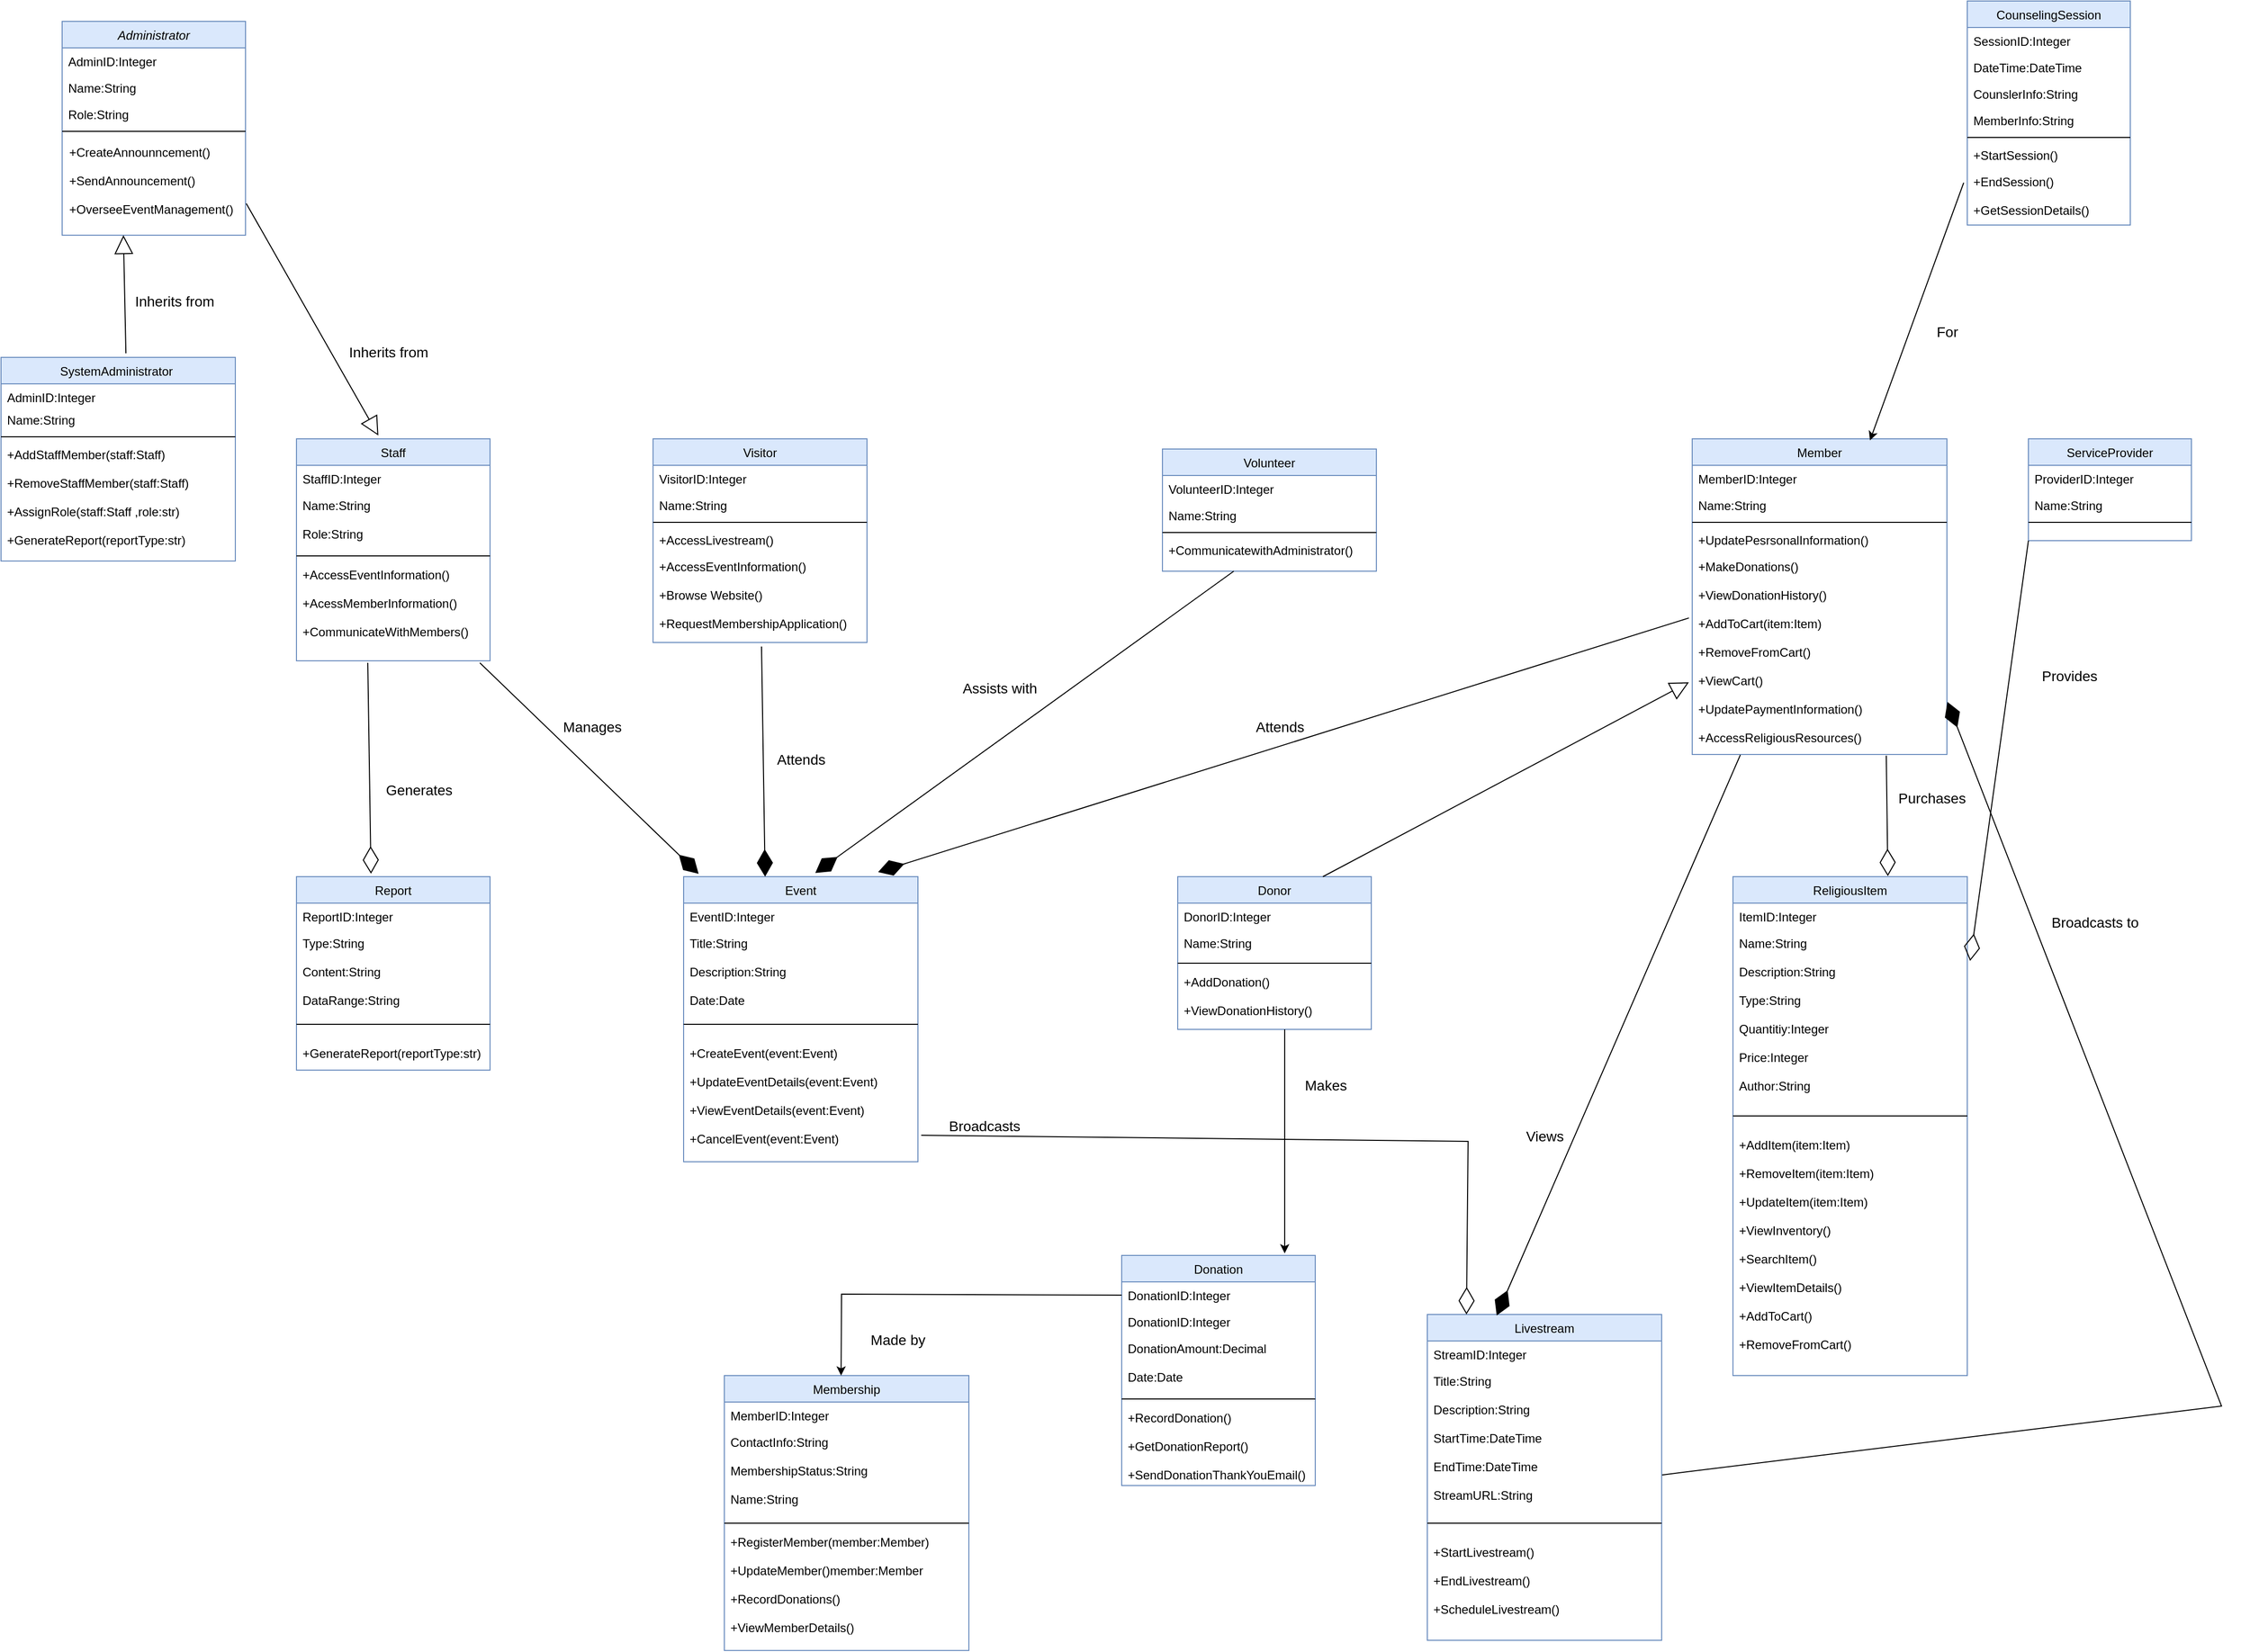 <mxfile version="22.1.21" type="github">
  <diagram id="C5RBs43oDa-KdzZeNtuy" name="Page-1">
    <mxGraphModel dx="2219" dy="522" grid="1" gridSize="10" guides="1" tooltips="1" connect="1" arrows="1" fold="1" page="1" pageScale="1" pageWidth="1169" pageHeight="827" math="0" shadow="0">
      <root>
        <mxCell id="WIyWlLk6GJQsqaUBKTNV-0" />
        <mxCell id="WIyWlLk6GJQsqaUBKTNV-1" parent="WIyWlLk6GJQsqaUBKTNV-0" />
        <mxCell id="zkfFHV4jXpPFQw0GAbJ--0" value="Administrator" style="swimlane;fontStyle=2;align=center;verticalAlign=top;childLayout=stackLayout;horizontal=1;startSize=26;horizontalStack=0;resizeParent=1;resizeLast=0;collapsible=1;marginBottom=0;rounded=0;shadow=0;strokeWidth=1;fillColor=#dae8fc;strokeColor=#6c8ebf;" parent="WIyWlLk6GJQsqaUBKTNV-1" vertex="1">
          <mxGeometry x="-1000" y="40" width="180" height="210" as="geometry">
            <mxRectangle x="230" y="140" width="160" height="26" as="alternateBounds" />
          </mxGeometry>
        </mxCell>
        <mxCell id="zkfFHV4jXpPFQw0GAbJ--1" value="AdminID:Integer" style="text;align=left;verticalAlign=top;spacingLeft=4;spacingRight=4;overflow=hidden;rotatable=0;points=[[0,0.5],[1,0.5]];portConstraint=eastwest;" parent="zkfFHV4jXpPFQw0GAbJ--0" vertex="1">
          <mxGeometry y="26" width="180" height="26" as="geometry" />
        </mxCell>
        <mxCell id="zkfFHV4jXpPFQw0GAbJ--2" value="Name:String" style="text;align=left;verticalAlign=top;spacingLeft=4;spacingRight=4;overflow=hidden;rotatable=0;points=[[0,0.5],[1,0.5]];portConstraint=eastwest;rounded=0;shadow=0;html=0;" parent="zkfFHV4jXpPFQw0GAbJ--0" vertex="1">
          <mxGeometry y="52" width="180" height="26" as="geometry" />
        </mxCell>
        <mxCell id="zkfFHV4jXpPFQw0GAbJ--3" value="Role:String" style="text;align=left;verticalAlign=top;spacingLeft=4;spacingRight=4;overflow=hidden;rotatable=0;points=[[0,0.5],[1,0.5]];portConstraint=eastwest;rounded=0;shadow=0;html=0;" parent="zkfFHV4jXpPFQw0GAbJ--0" vertex="1">
          <mxGeometry y="78" width="180" height="26" as="geometry" />
        </mxCell>
        <mxCell id="zkfFHV4jXpPFQw0GAbJ--4" value="" style="line;html=1;strokeWidth=1;align=left;verticalAlign=middle;spacingTop=-1;spacingLeft=3;spacingRight=3;rotatable=0;labelPosition=right;points=[];portConstraint=eastwest;" parent="zkfFHV4jXpPFQw0GAbJ--0" vertex="1">
          <mxGeometry y="104" width="180" height="8" as="geometry" />
        </mxCell>
        <mxCell id="zkfFHV4jXpPFQw0GAbJ--5" value="+CreateAnnounncement()&#xa;&#xa;+SendAnnouncement()&#xa;&#xa;+OverseeEventManagement()&#xa;" style="text;align=left;verticalAlign=top;spacingLeft=4;spacingRight=4;overflow=hidden;rotatable=0;points=[[0,0.5],[1,0.5]];portConstraint=eastwest;spacing=3;spacingBottom=0;perimeterSpacing=0;spacingTop=2;" parent="zkfFHV4jXpPFQw0GAbJ--0" vertex="1">
          <mxGeometry y="112" width="180" height="98" as="geometry" />
        </mxCell>
        <mxCell id="zkfFHV4jXpPFQw0GAbJ--17" value="CounselingSession" style="swimlane;fontStyle=0;align=center;verticalAlign=top;childLayout=stackLayout;horizontal=1;startSize=26;horizontalStack=0;resizeParent=1;resizeLast=0;collapsible=1;marginBottom=0;rounded=0;shadow=0;strokeWidth=1;fillColor=#dae8fc;strokeColor=#6c8ebf;" parent="WIyWlLk6GJQsqaUBKTNV-1" vertex="1">
          <mxGeometry x="870" y="20" width="160" height="220" as="geometry">
            <mxRectangle x="550" y="140" width="160" height="26" as="alternateBounds" />
          </mxGeometry>
        </mxCell>
        <mxCell id="zkfFHV4jXpPFQw0GAbJ--18" value="SessionID:Integer" style="text;align=left;verticalAlign=top;spacingLeft=4;spacingRight=4;overflow=hidden;rotatable=0;points=[[0,0.5],[1,0.5]];portConstraint=eastwest;" parent="zkfFHV4jXpPFQw0GAbJ--17" vertex="1">
          <mxGeometry y="26" width="160" height="26" as="geometry" />
        </mxCell>
        <mxCell id="zkfFHV4jXpPFQw0GAbJ--19" value="DateTime:DateTime" style="text;align=left;verticalAlign=top;spacingLeft=4;spacingRight=4;overflow=hidden;rotatable=0;points=[[0,0.5],[1,0.5]];portConstraint=eastwest;rounded=0;shadow=0;html=0;" parent="zkfFHV4jXpPFQw0GAbJ--17" vertex="1">
          <mxGeometry y="52" width="160" height="26" as="geometry" />
        </mxCell>
        <mxCell id="zkfFHV4jXpPFQw0GAbJ--20" value="CounslerInfo:String" style="text;align=left;verticalAlign=top;spacingLeft=4;spacingRight=4;overflow=hidden;rotatable=0;points=[[0,0.5],[1,0.5]];portConstraint=eastwest;rounded=0;shadow=0;html=0;" parent="zkfFHV4jXpPFQw0GAbJ--17" vertex="1">
          <mxGeometry y="78" width="160" height="26" as="geometry" />
        </mxCell>
        <mxCell id="zkfFHV4jXpPFQw0GAbJ--21" value="MemberInfo:String" style="text;align=left;verticalAlign=top;spacingLeft=4;spacingRight=4;overflow=hidden;rotatable=0;points=[[0,0.5],[1,0.5]];portConstraint=eastwest;rounded=0;shadow=0;html=0;" parent="zkfFHV4jXpPFQw0GAbJ--17" vertex="1">
          <mxGeometry y="104" width="160" height="26" as="geometry" />
        </mxCell>
        <mxCell id="zkfFHV4jXpPFQw0GAbJ--23" value="" style="line;html=1;strokeWidth=1;align=left;verticalAlign=middle;spacingTop=-1;spacingLeft=3;spacingRight=3;rotatable=0;labelPosition=right;points=[];portConstraint=eastwest;" parent="zkfFHV4jXpPFQw0GAbJ--17" vertex="1">
          <mxGeometry y="130" width="160" height="8" as="geometry" />
        </mxCell>
        <mxCell id="zkfFHV4jXpPFQw0GAbJ--24" value="+StartSession()" style="text;align=left;verticalAlign=top;spacingLeft=4;spacingRight=4;overflow=hidden;rotatable=0;points=[[0,0.5],[1,0.5]];portConstraint=eastwest;" parent="zkfFHV4jXpPFQw0GAbJ--17" vertex="1">
          <mxGeometry y="138" width="160" height="26" as="geometry" />
        </mxCell>
        <mxCell id="zkfFHV4jXpPFQw0GAbJ--25" value="+EndSession()&#xa;&#xa;+GetSessionDetails()" style="text;align=left;verticalAlign=top;spacingLeft=4;spacingRight=4;overflow=hidden;rotatable=0;points=[[0,0.5],[1,0.5]];portConstraint=eastwest;" parent="zkfFHV4jXpPFQw0GAbJ--17" vertex="1">
          <mxGeometry y="164" width="160" height="46" as="geometry" />
        </mxCell>
        <mxCell id="depg-vYfWqoNCVjtNeU1-0" value="Staff" style="swimlane;fontStyle=0;align=center;verticalAlign=top;childLayout=stackLayout;horizontal=1;startSize=26;horizontalStack=0;resizeParent=1;resizeLast=0;collapsible=1;marginBottom=0;rounded=0;shadow=0;strokeWidth=1;fillColor=#dae8fc;strokeColor=#6c8ebf;" parent="WIyWlLk6GJQsqaUBKTNV-1" vertex="1">
          <mxGeometry x="-770" y="450" width="190" height="218" as="geometry">
            <mxRectangle x="130" y="380" width="160" height="26" as="alternateBounds" />
          </mxGeometry>
        </mxCell>
        <mxCell id="depg-vYfWqoNCVjtNeU1-1" value="StaffID:Integer" style="text;align=left;verticalAlign=top;spacingLeft=4;spacingRight=4;overflow=hidden;rotatable=0;points=[[0,0.5],[1,0.5]];portConstraint=eastwest;" parent="depg-vYfWqoNCVjtNeU1-0" vertex="1">
          <mxGeometry y="26" width="190" height="26" as="geometry" />
        </mxCell>
        <mxCell id="depg-vYfWqoNCVjtNeU1-2" value="Name:String&#xa;&#xa;Role:String" style="text;align=left;verticalAlign=top;spacingLeft=4;spacingRight=4;overflow=hidden;rotatable=0;points=[[0,0.5],[1,0.5]];portConstraint=eastwest;rounded=0;shadow=0;html=0;" parent="depg-vYfWqoNCVjtNeU1-0" vertex="1">
          <mxGeometry y="52" width="190" height="58" as="geometry" />
        </mxCell>
        <mxCell id="depg-vYfWqoNCVjtNeU1-3" value="" style="line;html=1;strokeWidth=1;align=left;verticalAlign=middle;spacingTop=-1;spacingLeft=3;spacingRight=3;rotatable=0;labelPosition=right;points=[];portConstraint=eastwest;" parent="depg-vYfWqoNCVjtNeU1-0" vertex="1">
          <mxGeometry y="110" width="190" height="10" as="geometry" />
        </mxCell>
        <mxCell id="depg-vYfWqoNCVjtNeU1-4" value="+AccessEventInformation()&#xa;&#xa;+AcessMemberInformation()&#xa;&#xa;+CommunicateWithMembers()" style="text;align=left;verticalAlign=top;spacingLeft=4;spacingRight=4;overflow=hidden;rotatable=0;points=[[0,0.5],[1,0.5]];portConstraint=eastwest;fontStyle=0" parent="depg-vYfWqoNCVjtNeU1-0" vertex="1">
          <mxGeometry y="120" width="190" height="80" as="geometry" />
        </mxCell>
        <mxCell id="depg-vYfWqoNCVjtNeU1-6" value="Visitor" style="swimlane;fontStyle=0;align=center;verticalAlign=top;childLayout=stackLayout;horizontal=1;startSize=26;horizontalStack=0;resizeParent=1;resizeLast=0;collapsible=1;marginBottom=0;rounded=0;shadow=0;strokeWidth=1;fillColor=#dae8fc;strokeColor=#6c8ebf;" parent="WIyWlLk6GJQsqaUBKTNV-1" vertex="1">
          <mxGeometry x="-420" y="450" width="210" height="200" as="geometry">
            <mxRectangle x="130" y="380" width="160" height="26" as="alternateBounds" />
          </mxGeometry>
        </mxCell>
        <mxCell id="depg-vYfWqoNCVjtNeU1-7" value="VisitorID:Integer" style="text;align=left;verticalAlign=top;spacingLeft=4;spacingRight=4;overflow=hidden;rotatable=0;points=[[0,0.5],[1,0.5]];portConstraint=eastwest;" parent="depg-vYfWqoNCVjtNeU1-6" vertex="1">
          <mxGeometry y="26" width="210" height="26" as="geometry" />
        </mxCell>
        <mxCell id="depg-vYfWqoNCVjtNeU1-8" value="Name:String" style="text;align=left;verticalAlign=top;spacingLeft=4;spacingRight=4;overflow=hidden;rotatable=0;points=[[0,0.5],[1,0.5]];portConstraint=eastwest;rounded=0;shadow=0;html=0;" parent="depg-vYfWqoNCVjtNeU1-6" vertex="1">
          <mxGeometry y="52" width="210" height="26" as="geometry" />
        </mxCell>
        <mxCell id="depg-vYfWqoNCVjtNeU1-9" value="" style="line;html=1;strokeWidth=1;align=left;verticalAlign=middle;spacingTop=-1;spacingLeft=3;spacingRight=3;rotatable=0;labelPosition=right;points=[];portConstraint=eastwest;" parent="depg-vYfWqoNCVjtNeU1-6" vertex="1">
          <mxGeometry y="78" width="210" height="8" as="geometry" />
        </mxCell>
        <mxCell id="depg-vYfWqoNCVjtNeU1-10" value="+AccessLivestream()&#xa;&#xa;" style="text;align=left;verticalAlign=top;spacingLeft=4;spacingRight=4;overflow=hidden;rotatable=0;points=[[0,0.5],[1,0.5]];portConstraint=eastwest;fontStyle=0" parent="depg-vYfWqoNCVjtNeU1-6" vertex="1">
          <mxGeometry y="86" width="210" height="26" as="geometry" />
        </mxCell>
        <mxCell id="depg-vYfWqoNCVjtNeU1-11" value="+AccessEventInformation()&#xa;&#xa;+Browse Website()&#xa;&#xa;+RequestMembershipApplication()" style="text;align=left;verticalAlign=top;spacingLeft=4;spacingRight=4;overflow=hidden;rotatable=0;points=[[0,0.5],[1,0.5]];portConstraint=eastwest;" parent="depg-vYfWqoNCVjtNeU1-6" vertex="1">
          <mxGeometry y="112" width="210" height="88" as="geometry" />
        </mxCell>
        <mxCell id="depg-vYfWqoNCVjtNeU1-12" value="Volunteer" style="swimlane;fontStyle=0;align=center;verticalAlign=top;childLayout=stackLayout;horizontal=1;startSize=26;horizontalStack=0;resizeParent=1;resizeLast=0;collapsible=1;marginBottom=0;rounded=0;shadow=0;strokeWidth=1;fillColor=#dae8fc;strokeColor=#6c8ebf;" parent="WIyWlLk6GJQsqaUBKTNV-1" vertex="1">
          <mxGeometry x="80" y="460" width="210" height="120" as="geometry">
            <mxRectangle x="130" y="380" width="160" height="26" as="alternateBounds" />
          </mxGeometry>
        </mxCell>
        <mxCell id="depg-vYfWqoNCVjtNeU1-13" value="VolunteerID:Integer" style="text;align=left;verticalAlign=top;spacingLeft=4;spacingRight=4;overflow=hidden;rotatable=0;points=[[0,0.5],[1,0.5]];portConstraint=eastwest;" parent="depg-vYfWqoNCVjtNeU1-12" vertex="1">
          <mxGeometry y="26" width="210" height="26" as="geometry" />
        </mxCell>
        <mxCell id="depg-vYfWqoNCVjtNeU1-14" value="Name:String" style="text;align=left;verticalAlign=top;spacingLeft=4;spacingRight=4;overflow=hidden;rotatable=0;points=[[0,0.5],[1,0.5]];portConstraint=eastwest;rounded=0;shadow=0;html=0;" parent="depg-vYfWqoNCVjtNeU1-12" vertex="1">
          <mxGeometry y="52" width="210" height="26" as="geometry" />
        </mxCell>
        <mxCell id="depg-vYfWqoNCVjtNeU1-15" value="" style="line;html=1;strokeWidth=1;align=left;verticalAlign=middle;spacingTop=-1;spacingLeft=3;spacingRight=3;rotatable=0;labelPosition=right;points=[];portConstraint=eastwest;" parent="depg-vYfWqoNCVjtNeU1-12" vertex="1">
          <mxGeometry y="78" width="210" height="8" as="geometry" />
        </mxCell>
        <mxCell id="depg-vYfWqoNCVjtNeU1-16" value="+CommunicatewithAdministrator()" style="text;align=left;verticalAlign=top;spacingLeft=4;spacingRight=4;overflow=hidden;rotatable=0;points=[[0,0.5],[1,0.5]];portConstraint=eastwest;fontStyle=0" parent="depg-vYfWqoNCVjtNeU1-12" vertex="1">
          <mxGeometry y="86" width="210" height="26" as="geometry" />
        </mxCell>
        <mxCell id="depg-vYfWqoNCVjtNeU1-18" value="Member" style="swimlane;fontStyle=0;align=center;verticalAlign=top;childLayout=stackLayout;horizontal=1;startSize=26;horizontalStack=0;resizeParent=1;resizeLast=0;collapsible=1;marginBottom=0;rounded=0;shadow=0;strokeWidth=1;fillColor=#dae8fc;strokeColor=#6c8ebf;" parent="WIyWlLk6GJQsqaUBKTNV-1" vertex="1">
          <mxGeometry x="600" y="450" width="250" height="310" as="geometry">
            <mxRectangle x="130" y="380" width="160" height="26" as="alternateBounds" />
          </mxGeometry>
        </mxCell>
        <mxCell id="depg-vYfWqoNCVjtNeU1-19" value="MemberID:Integer" style="text;align=left;verticalAlign=top;spacingLeft=4;spacingRight=4;overflow=hidden;rotatable=0;points=[[0,0.5],[1,0.5]];portConstraint=eastwest;" parent="depg-vYfWqoNCVjtNeU1-18" vertex="1">
          <mxGeometry y="26" width="250" height="26" as="geometry" />
        </mxCell>
        <mxCell id="depg-vYfWqoNCVjtNeU1-20" value="Name:String" style="text;align=left;verticalAlign=top;spacingLeft=4;spacingRight=4;overflow=hidden;rotatable=0;points=[[0,0.5],[1,0.5]];portConstraint=eastwest;rounded=0;shadow=0;html=0;" parent="depg-vYfWqoNCVjtNeU1-18" vertex="1">
          <mxGeometry y="52" width="250" height="26" as="geometry" />
        </mxCell>
        <mxCell id="depg-vYfWqoNCVjtNeU1-21" value="" style="line;html=1;strokeWidth=1;align=left;verticalAlign=middle;spacingTop=-1;spacingLeft=3;spacingRight=3;rotatable=0;labelPosition=right;points=[];portConstraint=eastwest;" parent="depg-vYfWqoNCVjtNeU1-18" vertex="1">
          <mxGeometry y="78" width="250" height="8" as="geometry" />
        </mxCell>
        <mxCell id="depg-vYfWqoNCVjtNeU1-22" value="+UpdatePesrsonalInformation()" style="text;align=left;verticalAlign=top;spacingLeft=4;spacingRight=4;overflow=hidden;rotatable=0;points=[[0,0.5],[1,0.5]];portConstraint=eastwest;fontStyle=0" parent="depg-vYfWqoNCVjtNeU1-18" vertex="1">
          <mxGeometry y="86" width="250" height="26" as="geometry" />
        </mxCell>
        <mxCell id="depg-vYfWqoNCVjtNeU1-23" value="+MakeDonations()&#xa;&#xa;+ViewDonationHistory()&#xa;&#xa;+AddToCart(item:Item)&#xa;&#xa;+RemoveFromCart()&#xa;&#xa;+ViewCart()&#xa;&#xa;+UpdatePaymentInformation()&#xa;&#xa;+AccessReligiousResources()&#xa;&#xa;&#xa;" style="text;align=left;verticalAlign=top;spacingLeft=4;spacingRight=4;overflow=hidden;rotatable=0;points=[[0,0.5],[1,0.5]];portConstraint=eastwest;" parent="depg-vYfWqoNCVjtNeU1-18" vertex="1">
          <mxGeometry y="112" width="250" height="198" as="geometry" />
        </mxCell>
        <mxCell id="depg-vYfWqoNCVjtNeU1-24" value="ServiceProvider" style="swimlane;fontStyle=0;align=center;verticalAlign=top;childLayout=stackLayout;horizontal=1;startSize=26;horizontalStack=0;resizeParent=1;resizeLast=0;collapsible=1;marginBottom=0;rounded=0;shadow=0;strokeWidth=1;fillColor=#dae8fc;strokeColor=#6c8ebf;" parent="WIyWlLk6GJQsqaUBKTNV-1" vertex="1">
          <mxGeometry x="930" y="450" width="160" height="100" as="geometry">
            <mxRectangle x="130" y="380" width="160" height="26" as="alternateBounds" />
          </mxGeometry>
        </mxCell>
        <mxCell id="depg-vYfWqoNCVjtNeU1-25" value="ProviderID:Integer" style="text;align=left;verticalAlign=top;spacingLeft=4;spacingRight=4;overflow=hidden;rotatable=0;points=[[0,0.5],[1,0.5]];portConstraint=eastwest;" parent="depg-vYfWqoNCVjtNeU1-24" vertex="1">
          <mxGeometry y="26" width="160" height="26" as="geometry" />
        </mxCell>
        <mxCell id="depg-vYfWqoNCVjtNeU1-26" value="Name:String" style="text;align=left;verticalAlign=top;spacingLeft=4;spacingRight=4;overflow=hidden;rotatable=0;points=[[0,0.5],[1,0.5]];portConstraint=eastwest;rounded=0;shadow=0;html=0;" parent="depg-vYfWqoNCVjtNeU1-24" vertex="1">
          <mxGeometry y="52" width="160" height="26" as="geometry" />
        </mxCell>
        <mxCell id="depg-vYfWqoNCVjtNeU1-27" value="" style="line;html=1;strokeWidth=1;align=left;verticalAlign=middle;spacingTop=-1;spacingLeft=3;spacingRight=3;rotatable=0;labelPosition=right;points=[];portConstraint=eastwest;" parent="depg-vYfWqoNCVjtNeU1-24" vertex="1">
          <mxGeometry y="78" width="160" height="8" as="geometry" />
        </mxCell>
        <mxCell id="depg-vYfWqoNCVjtNeU1-30" value="SystemAdministrator " style="swimlane;fontStyle=0;align=center;verticalAlign=top;childLayout=stackLayout;horizontal=1;startSize=26;horizontalStack=0;resizeParent=1;resizeLast=0;collapsible=1;marginBottom=0;rounded=0;shadow=0;strokeWidth=1;fillColor=#dae8fc;strokeColor=#6c8ebf;" parent="WIyWlLk6GJQsqaUBKTNV-1" vertex="1">
          <mxGeometry x="-1060" y="370" width="230" height="200" as="geometry">
            <mxRectangle x="130" y="380" width="160" height="26" as="alternateBounds" />
          </mxGeometry>
        </mxCell>
        <mxCell id="depg-vYfWqoNCVjtNeU1-31" value="AdminID:Integer" style="text;align=left;verticalAlign=top;spacingLeft=4;spacingRight=4;overflow=hidden;rotatable=0;points=[[0,0.5],[1,0.5]];portConstraint=eastwest;" parent="depg-vYfWqoNCVjtNeU1-30" vertex="1">
          <mxGeometry y="26" width="230" height="22" as="geometry" />
        </mxCell>
        <mxCell id="depg-vYfWqoNCVjtNeU1-32" value="Name:String" style="text;align=left;verticalAlign=top;spacingLeft=4;spacingRight=4;overflow=hidden;rotatable=0;points=[[0,0.5],[1,0.5]];portConstraint=eastwest;rounded=0;shadow=0;html=0;" parent="depg-vYfWqoNCVjtNeU1-30" vertex="1">
          <mxGeometry y="48" width="230" height="26" as="geometry" />
        </mxCell>
        <mxCell id="depg-vYfWqoNCVjtNeU1-33" value="" style="line;html=1;strokeWidth=1;align=left;verticalAlign=middle;spacingTop=-1;spacingLeft=3;spacingRight=3;rotatable=0;labelPosition=right;points=[];portConstraint=eastwest;" parent="depg-vYfWqoNCVjtNeU1-30" vertex="1">
          <mxGeometry y="74" width="230" height="8" as="geometry" />
        </mxCell>
        <mxCell id="depg-vYfWqoNCVjtNeU1-35" value="+AddStaffMember(staff:Staff)&#xa;&#xa;+RemoveStaffMember(staff:Staff)&#xa;&#xa;+AssignRole(staff:Staff ,role:str)&#xa;&#xa;+GenerateReport(reportType:str)&#xa;" style="text;align=left;verticalAlign=top;spacingLeft=4;spacingRight=4;overflow=hidden;rotatable=0;points=[[0,0.5],[1,0.5]];portConstraint=eastwest;" parent="depg-vYfWqoNCVjtNeU1-30" vertex="1">
          <mxGeometry y="82" width="230" height="118" as="geometry" />
        </mxCell>
        <mxCell id="depg-vYfWqoNCVjtNeU1-36" value="&lt;ul style=&quot;list-style-position: initial; list-style-image: initial; padding: 0 0 0 var(--pdl-spacing-xx-lg); margin: 0 0 var(--pdl-spacing-lg) 0; color: rgb(255, 255, 255); font-family: -apple-system, system-ui, BlinkMacSystemFont, &amp;quot;Segoe UI&amp;quot;, Roboto, Oxygen-Sans, Ubuntu, Cantarell, &amp;quot;Helvetica Neue&amp;quot;, sans-serif; font-size: 18px; text-align: start; background-color: rgb(36, 36, 36);&quot;&gt;&lt;li style=&quot;padding: 0px; margin: 0px;&quot;&gt;&lt;br&gt;&lt;/li&gt;&lt;/ul&gt;" style="text;html=1;align=center;verticalAlign=middle;resizable=0;points=[];autosize=1;strokeColor=none;fillColor=none;" parent="WIyWlLk6GJQsqaUBKTNV-1" vertex="1">
          <mxGeometry x="180" y="623" width="20" height="40" as="geometry" />
        </mxCell>
        <mxCell id="depg-vYfWqoNCVjtNeU1-43" value="&lt;ul style=&quot;list-style-position: initial; list-style-image: initial; padding: 0 0 0 var(--pdl-spacing-xx-lg); margin: 0 0 var(--pdl-spacing-lg) 0; color: rgb(255, 255, 255); font-family: -apple-system, system-ui, BlinkMacSystemFont, &amp;quot;Segoe UI&amp;quot;, Roboto, Oxygen-Sans, Ubuntu, Cantarell, &amp;quot;Helvetica Neue&amp;quot;, sans-serif; font-size: 18px; text-align: start; background-color: rgb(36, 36, 36);&quot;&gt;&lt;li style=&quot;padding: 0px; margin: 0px;&quot;&gt;&lt;br&gt;&lt;/li&gt;&lt;/ul&gt;" style="text;html=1;align=center;verticalAlign=middle;resizable=0;points=[];autosize=1;strokeColor=none;fillColor=none;" parent="WIyWlLk6GJQsqaUBKTNV-1" vertex="1">
          <mxGeometry x="740" y="713" width="20" height="40" as="geometry" />
        </mxCell>
        <mxCell id="depg-vYfWqoNCVjtNeU1-44" value="Report" style="swimlane;fontStyle=0;align=center;verticalAlign=top;childLayout=stackLayout;horizontal=1;startSize=26;horizontalStack=0;resizeParent=1;resizeLast=0;collapsible=1;marginBottom=0;rounded=0;shadow=0;strokeWidth=1;fillColor=#dae8fc;strokeColor=#6c8ebf;" parent="WIyWlLk6GJQsqaUBKTNV-1" vertex="1">
          <mxGeometry x="-770" y="880" width="190" height="190" as="geometry">
            <mxRectangle x="130" y="380" width="160" height="26" as="alternateBounds" />
          </mxGeometry>
        </mxCell>
        <mxCell id="depg-vYfWqoNCVjtNeU1-45" value="ReportID:Integer" style="text;align=left;verticalAlign=top;spacingLeft=4;spacingRight=4;overflow=hidden;rotatable=0;points=[[0,0.5],[1,0.5]];portConstraint=eastwest;" parent="depg-vYfWqoNCVjtNeU1-44" vertex="1">
          <mxGeometry y="26" width="190" height="26" as="geometry" />
        </mxCell>
        <mxCell id="depg-vYfWqoNCVjtNeU1-46" value="Type:String&#xa;&#xa;Content:String&#xa;&#xa;DataRange:String" style="text;align=left;verticalAlign=top;spacingLeft=4;spacingRight=4;overflow=hidden;rotatable=0;points=[[0,0.5],[1,0.5]];portConstraint=eastwest;rounded=0;shadow=0;html=0;" parent="depg-vYfWqoNCVjtNeU1-44" vertex="1">
          <mxGeometry y="52" width="190" height="78" as="geometry" />
        </mxCell>
        <mxCell id="depg-vYfWqoNCVjtNeU1-47" value="" style="line;html=1;strokeWidth=1;align=left;verticalAlign=middle;spacingTop=-1;spacingLeft=3;spacingRight=3;rotatable=0;labelPosition=right;points=[];portConstraint=eastwest;" parent="depg-vYfWqoNCVjtNeU1-44" vertex="1">
          <mxGeometry y="130" width="190" height="30" as="geometry" />
        </mxCell>
        <mxCell id="depg-vYfWqoNCVjtNeU1-48" value="+GenerateReport(reportType:str)" style="text;align=left;verticalAlign=top;spacingLeft=4;spacingRight=4;overflow=hidden;rotatable=0;points=[[0,0.5],[1,0.5]];portConstraint=eastwest;fontStyle=0" parent="depg-vYfWqoNCVjtNeU1-44" vertex="1">
          <mxGeometry y="160" width="190" height="30" as="geometry" />
        </mxCell>
        <mxCell id="depg-vYfWqoNCVjtNeU1-54" value="Donor" style="swimlane;fontStyle=0;align=center;verticalAlign=top;childLayout=stackLayout;horizontal=1;startSize=26;horizontalStack=0;resizeParent=1;resizeLast=0;collapsible=1;marginBottom=0;rounded=0;shadow=0;strokeWidth=1;fillColor=#dae8fc;strokeColor=#6c8ebf;" parent="WIyWlLk6GJQsqaUBKTNV-1" vertex="1">
          <mxGeometry x="95" y="880" width="190" height="150" as="geometry">
            <mxRectangle x="130" y="380" width="160" height="26" as="alternateBounds" />
          </mxGeometry>
        </mxCell>
        <mxCell id="depg-vYfWqoNCVjtNeU1-55" value="DonorID:Integer" style="text;align=left;verticalAlign=top;spacingLeft=4;spacingRight=4;overflow=hidden;rotatable=0;points=[[0,0.5],[1,0.5]];portConstraint=eastwest;" parent="depg-vYfWqoNCVjtNeU1-54" vertex="1">
          <mxGeometry y="26" width="190" height="26" as="geometry" />
        </mxCell>
        <mxCell id="depg-vYfWqoNCVjtNeU1-56" value="Name:String" style="text;align=left;verticalAlign=top;spacingLeft=4;spacingRight=4;overflow=hidden;rotatable=0;points=[[0,0.5],[1,0.5]];portConstraint=eastwest;rounded=0;shadow=0;html=0;" parent="depg-vYfWqoNCVjtNeU1-54" vertex="1">
          <mxGeometry y="52" width="190" height="28" as="geometry" />
        </mxCell>
        <mxCell id="depg-vYfWqoNCVjtNeU1-57" value="" style="line;html=1;strokeWidth=1;align=left;verticalAlign=middle;spacingTop=-1;spacingLeft=3;spacingRight=3;rotatable=0;labelPosition=right;points=[];portConstraint=eastwest;" parent="depg-vYfWqoNCVjtNeU1-54" vertex="1">
          <mxGeometry y="80" width="190" height="10" as="geometry" />
        </mxCell>
        <mxCell id="depg-vYfWqoNCVjtNeU1-58" value="+AddDonation()&#xa;&#xa;+ViewDonationHistory()" style="text;align=left;verticalAlign=top;spacingLeft=4;spacingRight=4;overflow=hidden;rotatable=0;points=[[0,0.5],[1,0.5]];portConstraint=eastwest;fontStyle=0" parent="depg-vYfWqoNCVjtNeU1-54" vertex="1">
          <mxGeometry y="90" width="190" height="60" as="geometry" />
        </mxCell>
        <mxCell id="depg-vYfWqoNCVjtNeU1-64" value="Donation" style="swimlane;fontStyle=0;align=center;verticalAlign=top;childLayout=stackLayout;horizontal=1;startSize=26;horizontalStack=0;resizeParent=1;resizeLast=0;collapsible=1;marginBottom=0;rounded=0;shadow=0;strokeWidth=1;fillColor=#dae8fc;strokeColor=#6c8ebf;" parent="WIyWlLk6GJQsqaUBKTNV-1" vertex="1">
          <mxGeometry x="40" y="1252" width="190" height="226" as="geometry">
            <mxRectangle x="130" y="380" width="160" height="26" as="alternateBounds" />
          </mxGeometry>
        </mxCell>
        <mxCell id="nV8pJnAJ6u3Ka_N1cegT-32" value="DonationID:Integer" style="text;align=left;verticalAlign=top;spacingLeft=4;spacingRight=4;overflow=hidden;rotatable=0;points=[[0,0.5],[1,0.5]];portConstraint=eastwest;" vertex="1" parent="depg-vYfWqoNCVjtNeU1-64">
          <mxGeometry y="26" width="190" height="26" as="geometry" />
        </mxCell>
        <mxCell id="depg-vYfWqoNCVjtNeU1-65" value="DonationID:Integer" style="text;align=left;verticalAlign=top;spacingLeft=4;spacingRight=4;overflow=hidden;rotatable=0;points=[[0,0.5],[1,0.5]];portConstraint=eastwest;" parent="depg-vYfWqoNCVjtNeU1-64" vertex="1">
          <mxGeometry y="52" width="190" height="26" as="geometry" />
        </mxCell>
        <mxCell id="depg-vYfWqoNCVjtNeU1-66" value="DonationAmount:Decimal&#xa;&#xa;Date:Date" style="text;align=left;verticalAlign=top;spacingLeft=4;spacingRight=4;overflow=hidden;rotatable=0;points=[[0,0.5],[1,0.5]];portConstraint=eastwest;rounded=0;shadow=0;html=0;" parent="depg-vYfWqoNCVjtNeU1-64" vertex="1">
          <mxGeometry y="78" width="190" height="58" as="geometry" />
        </mxCell>
        <mxCell id="depg-vYfWqoNCVjtNeU1-67" value="" style="line;html=1;strokeWidth=1;align=left;verticalAlign=middle;spacingTop=-1;spacingLeft=3;spacingRight=3;rotatable=0;labelPosition=right;points=[];portConstraint=eastwest;" parent="depg-vYfWqoNCVjtNeU1-64" vertex="1">
          <mxGeometry y="136" width="190" height="10" as="geometry" />
        </mxCell>
        <mxCell id="depg-vYfWqoNCVjtNeU1-68" value="+RecordDonation()&#xa;&#xa;+GetDonationReport()&#xa;&#xa;+SendDonationThankYouEmail()" style="text;align=left;verticalAlign=top;spacingLeft=4;spacingRight=4;overflow=hidden;rotatable=0;points=[[0,0.5],[1,0.5]];portConstraint=eastwest;fontStyle=0" parent="depg-vYfWqoNCVjtNeU1-64" vertex="1">
          <mxGeometry y="146" width="190" height="80" as="geometry" />
        </mxCell>
        <mxCell id="depg-vYfWqoNCVjtNeU1-74" value="Membership" style="swimlane;fontStyle=0;align=center;verticalAlign=top;childLayout=stackLayout;horizontal=1;startSize=26;horizontalStack=0;resizeParent=1;resizeLast=0;collapsible=1;marginBottom=0;rounded=0;shadow=0;strokeWidth=1;fillColor=#dae8fc;strokeColor=#6c8ebf;" parent="WIyWlLk6GJQsqaUBKTNV-1" vertex="1">
          <mxGeometry x="-350" y="1370" width="240" height="270" as="geometry">
            <mxRectangle x="130" y="380" width="160" height="26" as="alternateBounds" />
          </mxGeometry>
        </mxCell>
        <mxCell id="depg-vYfWqoNCVjtNeU1-75" value="MemberID:Integer" style="text;align=left;verticalAlign=top;spacingLeft=4;spacingRight=4;overflow=hidden;rotatable=0;points=[[0,0.5],[1,0.5]];portConstraint=eastwest;" parent="depg-vYfWqoNCVjtNeU1-74" vertex="1">
          <mxGeometry y="26" width="240" height="26" as="geometry" />
        </mxCell>
        <mxCell id="depg-vYfWqoNCVjtNeU1-76" value="ContactInfo:String&#xa;&#xa;MembershipStatus:String&#xa;&#xa;Name:String" style="text;align=left;verticalAlign=top;spacingLeft=4;spacingRight=4;overflow=hidden;rotatable=0;points=[[0,0.5],[1,0.5]];portConstraint=eastwest;rounded=0;shadow=0;html=0;" parent="depg-vYfWqoNCVjtNeU1-74" vertex="1">
          <mxGeometry y="52" width="240" height="88" as="geometry" />
        </mxCell>
        <mxCell id="depg-vYfWqoNCVjtNeU1-77" value="" style="line;html=1;strokeWidth=1;align=left;verticalAlign=middle;spacingTop=-1;spacingLeft=3;spacingRight=3;rotatable=0;labelPosition=right;points=[];portConstraint=eastwest;" parent="depg-vYfWqoNCVjtNeU1-74" vertex="1">
          <mxGeometry y="140" width="240" height="10" as="geometry" />
        </mxCell>
        <mxCell id="depg-vYfWqoNCVjtNeU1-78" value="+RegisterMember(member:Member)&#xa;&#xa;+UpdateMember()member:Member&#xa;&#xa;+RecordDonations()&#xa;&#xa;+ViewMemberDetails()&#xa;&#xa;" style="text;align=left;verticalAlign=top;spacingLeft=4;spacingRight=4;overflow=hidden;rotatable=0;points=[[0,0.5],[1,0.5]];portConstraint=eastwest;fontStyle=0" parent="depg-vYfWqoNCVjtNeU1-74" vertex="1">
          <mxGeometry y="150" width="240" height="110" as="geometry" />
        </mxCell>
        <mxCell id="depg-vYfWqoNCVjtNeU1-81" value="Event" style="swimlane;fontStyle=0;align=center;verticalAlign=top;childLayout=stackLayout;horizontal=1;startSize=26;horizontalStack=0;resizeParent=1;resizeLast=0;collapsible=1;marginBottom=0;rounded=0;shadow=0;strokeWidth=1;fillColor=#dae8fc;strokeColor=#6c8ebf;" parent="WIyWlLk6GJQsqaUBKTNV-1" vertex="1">
          <mxGeometry x="-390" y="880" width="230" height="280" as="geometry">
            <mxRectangle x="130" y="380" width="160" height="26" as="alternateBounds" />
          </mxGeometry>
        </mxCell>
        <mxCell id="depg-vYfWqoNCVjtNeU1-82" value="EventID:Integer" style="text;align=left;verticalAlign=top;spacingLeft=4;spacingRight=4;overflow=hidden;rotatable=0;points=[[0,0.5],[1,0.5]];portConstraint=eastwest;" parent="depg-vYfWqoNCVjtNeU1-81" vertex="1">
          <mxGeometry y="26" width="230" height="26" as="geometry" />
        </mxCell>
        <mxCell id="depg-vYfWqoNCVjtNeU1-83" value="Title:String&#xa;&#xa;Description:String&#xa;&#xa;Date:Date" style="text;align=left;verticalAlign=top;spacingLeft=4;spacingRight=4;overflow=hidden;rotatable=0;points=[[0,0.5],[1,0.5]];portConstraint=eastwest;rounded=0;shadow=0;html=0;" parent="depg-vYfWqoNCVjtNeU1-81" vertex="1">
          <mxGeometry y="52" width="230" height="78" as="geometry" />
        </mxCell>
        <mxCell id="depg-vYfWqoNCVjtNeU1-84" value="" style="line;html=1;strokeWidth=1;align=left;verticalAlign=middle;spacingTop=-1;spacingLeft=3;spacingRight=3;rotatable=0;labelPosition=right;points=[];portConstraint=eastwest;" parent="depg-vYfWqoNCVjtNeU1-81" vertex="1">
          <mxGeometry y="130" width="230" height="30" as="geometry" />
        </mxCell>
        <mxCell id="depg-vYfWqoNCVjtNeU1-85" value="+CreateEvent(event:Event)&#xa;&#xa;+UpdateEventDetails(event:Event)&#xa;&#xa;+ViewEventDetails(event:Event)&#xa;&#xa;+CancelEvent(event:Event)" style="text;align=left;verticalAlign=top;spacingLeft=4;spacingRight=4;overflow=hidden;rotatable=0;points=[[0,0.5],[1,0.5]];portConstraint=eastwest;fontStyle=0" parent="depg-vYfWqoNCVjtNeU1-81" vertex="1">
          <mxGeometry y="160" width="230" height="120" as="geometry" />
        </mxCell>
        <mxCell id="depg-vYfWqoNCVjtNeU1-87" value="ReligiousItem" style="swimlane;fontStyle=0;align=center;verticalAlign=top;childLayout=stackLayout;horizontal=1;startSize=26;horizontalStack=0;resizeParent=1;resizeLast=0;collapsible=1;marginBottom=0;rounded=0;shadow=0;strokeWidth=1;fillColor=#dae8fc;strokeColor=#6c8ebf;" parent="WIyWlLk6GJQsqaUBKTNV-1" vertex="1">
          <mxGeometry x="640" y="880" width="230" height="490" as="geometry">
            <mxRectangle x="130" y="380" width="160" height="26" as="alternateBounds" />
          </mxGeometry>
        </mxCell>
        <mxCell id="depg-vYfWqoNCVjtNeU1-88" value="ItemID:Integer" style="text;align=left;verticalAlign=top;spacingLeft=4;spacingRight=4;overflow=hidden;rotatable=0;points=[[0,0.5],[1,0.5]];portConstraint=eastwest;" parent="depg-vYfWqoNCVjtNeU1-87" vertex="1">
          <mxGeometry y="26" width="230" height="26" as="geometry" />
        </mxCell>
        <mxCell id="depg-vYfWqoNCVjtNeU1-89" value="Name:String&#xa;&#xa;Description:String&#xa;&#xa;Type:String&#xa;&#xa;Quantitiy:Integer&#xa;&#xa;Price:Integer&#xa;&#xa;Author:String" style="text;align=left;verticalAlign=top;spacingLeft=4;spacingRight=4;overflow=hidden;rotatable=0;points=[[0,0.5],[1,0.5]];portConstraint=eastwest;rounded=0;shadow=0;html=0;" parent="depg-vYfWqoNCVjtNeU1-87" vertex="1">
          <mxGeometry y="52" width="230" height="168" as="geometry" />
        </mxCell>
        <mxCell id="depg-vYfWqoNCVjtNeU1-90" value="" style="line;html=1;strokeWidth=1;align=left;verticalAlign=middle;spacingTop=-1;spacingLeft=3;spacingRight=3;rotatable=0;labelPosition=right;points=[];portConstraint=eastwest;" parent="depg-vYfWqoNCVjtNeU1-87" vertex="1">
          <mxGeometry y="220" width="230" height="30" as="geometry" />
        </mxCell>
        <mxCell id="depg-vYfWqoNCVjtNeU1-91" value="+AddItem(item:Item)&#xa;&#xa;+RemoveItem(item:Item)&#xa;&#xa;+UpdateItem(item:Item)&#xa;&#xa;+ViewInventory()&#xa;&#xa;+SearchItem()&#xa;&#xa;+ViewItemDetails()&#xa;&#xa;+AddToCart()&#xa;&#xa;+RemoveFromCart()&#xa;&#xa;" style="text;align=left;verticalAlign=top;spacingLeft=4;spacingRight=4;overflow=hidden;rotatable=0;points=[[0,0.5],[1,0.5]];portConstraint=eastwest;fontStyle=0" parent="depg-vYfWqoNCVjtNeU1-87" vertex="1">
          <mxGeometry y="250" width="230" height="240" as="geometry" />
        </mxCell>
        <mxCell id="depg-vYfWqoNCVjtNeU1-94" value="Livestream" style="swimlane;fontStyle=0;align=center;verticalAlign=top;childLayout=stackLayout;horizontal=1;startSize=26;horizontalStack=0;resizeParent=1;resizeLast=0;collapsible=1;marginBottom=0;rounded=0;shadow=0;strokeWidth=1;fillColor=#dae8fc;strokeColor=#6c8ebf;" parent="WIyWlLk6GJQsqaUBKTNV-1" vertex="1">
          <mxGeometry x="340" y="1310" width="230" height="320" as="geometry">
            <mxRectangle x="130" y="380" width="160" height="26" as="alternateBounds" />
          </mxGeometry>
        </mxCell>
        <mxCell id="depg-vYfWqoNCVjtNeU1-95" value="StreamID:Integer" style="text;align=left;verticalAlign=top;spacingLeft=4;spacingRight=4;overflow=hidden;rotatable=0;points=[[0,0.5],[1,0.5]];portConstraint=eastwest;" parent="depg-vYfWqoNCVjtNeU1-94" vertex="1">
          <mxGeometry y="26" width="230" height="26" as="geometry" />
        </mxCell>
        <mxCell id="depg-vYfWqoNCVjtNeU1-96" value="Title:String&#xa;&#xa;Description:String&#xa;&#xa;StartTime:DateTime&#xa;&#xa;EndTime:DateTime&#xa;&#xa;StreamURL:String" style="text;align=left;verticalAlign=top;spacingLeft=4;spacingRight=4;overflow=hidden;rotatable=0;points=[[0,0.5],[1,0.5]];portConstraint=eastwest;rounded=0;shadow=0;html=0;" parent="depg-vYfWqoNCVjtNeU1-94" vertex="1">
          <mxGeometry y="52" width="230" height="138" as="geometry" />
        </mxCell>
        <mxCell id="depg-vYfWqoNCVjtNeU1-97" value="" style="line;html=1;strokeWidth=1;align=left;verticalAlign=middle;spacingTop=-1;spacingLeft=3;spacingRight=3;rotatable=0;labelPosition=right;points=[];portConstraint=eastwest;" parent="depg-vYfWqoNCVjtNeU1-94" vertex="1">
          <mxGeometry y="190" width="230" height="30" as="geometry" />
        </mxCell>
        <mxCell id="depg-vYfWqoNCVjtNeU1-98" value="+StartLivestream()&#xa;&#xa;+EndLivestream()&#xa;&#xa;+ScheduleLivestream()&#xa;" style="text;align=left;verticalAlign=top;spacingLeft=4;spacingRight=4;overflow=hidden;rotatable=0;points=[[0,0.5],[1,0.5]];portConstraint=eastwest;fontStyle=0" parent="depg-vYfWqoNCVjtNeU1-94" vertex="1">
          <mxGeometry y="220" width="230" height="90" as="geometry" />
        </mxCell>
        <mxCell id="depg-vYfWqoNCVjtNeU1-101" value="&lt;font style=&quot;font-size: 14px;&quot;&gt;Inherits from&lt;/font&gt;" style="text;html=1;align=center;verticalAlign=middle;resizable=0;points=[];autosize=1;strokeColor=none;fillColor=none;" parent="WIyWlLk6GJQsqaUBKTNV-1" vertex="1">
          <mxGeometry x="-940" y="300" width="100" height="30" as="geometry" />
        </mxCell>
        <mxCell id="depg-vYfWqoNCVjtNeU1-103" value="&lt;font style=&quot;font-size: 14px;&quot;&gt;Inherits from&lt;/font&gt;" style="text;html=1;align=center;verticalAlign=middle;resizable=0;points=[];autosize=1;strokeColor=none;fillColor=none;" parent="WIyWlLk6GJQsqaUBKTNV-1" vertex="1">
          <mxGeometry x="-730" y="350" width="100" height="30" as="geometry" />
        </mxCell>
        <mxCell id="depg-vYfWqoNCVjtNeU1-105" value="&lt;font style=&quot;font-size: 14px;&quot;&gt;For&lt;/font&gt;" style="text;html=1;align=center;verticalAlign=middle;resizable=0;points=[];autosize=1;strokeColor=none;fillColor=none;" parent="WIyWlLk6GJQsqaUBKTNV-1" vertex="1">
          <mxGeometry x="830" y="330" width="40" height="30" as="geometry" />
        </mxCell>
        <mxCell id="nV8pJnAJ6u3Ka_N1cegT-2" value="" style="endArrow=block;endSize=16;endFill=0;html=1;rounded=0;exitX=0.533;exitY=-0.02;exitDx=0;exitDy=0;exitPerimeter=0;" edge="1" parent="WIyWlLk6GJQsqaUBKTNV-1" source="depg-vYfWqoNCVjtNeU1-30">
          <mxGeometry width="160" relative="1" as="geometry">
            <mxPoint x="-940" y="360" as="sourcePoint" />
            <mxPoint x="-939.86" y="250" as="targetPoint" />
            <Array as="points" />
          </mxGeometry>
        </mxCell>
        <mxCell id="nV8pJnAJ6u3Ka_N1cegT-3" value="" style="endArrow=block;endSize=16;endFill=0;html=1;rounded=0;exitX=1.004;exitY=0.682;exitDx=0;exitDy=0;exitPerimeter=0;entryX=0.423;entryY=-0.015;entryDx=0;entryDy=0;entryPerimeter=0;" edge="1" parent="WIyWlLk6GJQsqaUBKTNV-1" source="zkfFHV4jXpPFQw0GAbJ--5" target="depg-vYfWqoNCVjtNeU1-0">
          <mxGeometry width="160" relative="1" as="geometry">
            <mxPoint x="-850" y="270" as="sourcePoint" />
            <mxPoint x="-680" y="440" as="targetPoint" />
            <Array as="points" />
          </mxGeometry>
        </mxCell>
        <mxCell id="nV8pJnAJ6u3Ka_N1cegT-4" value="" style="endArrow=classic;html=1;rounded=0;exitX=-0.022;exitY=0.313;exitDx=0;exitDy=0;exitPerimeter=0;entryX=0.698;entryY=0.005;entryDx=0;entryDy=0;entryPerimeter=0;" edge="1" parent="WIyWlLk6GJQsqaUBKTNV-1" source="zkfFHV4jXpPFQw0GAbJ--25" target="depg-vYfWqoNCVjtNeU1-18">
          <mxGeometry width="50" height="50" relative="1" as="geometry">
            <mxPoint x="650" y="250" as="sourcePoint" />
            <mxPoint x="700" y="200" as="targetPoint" />
          </mxGeometry>
        </mxCell>
        <mxCell id="nV8pJnAJ6u3Ka_N1cegT-5" value="" style="endArrow=diamondThin;endFill=0;endSize=24;html=1;rounded=0;entryX=0.385;entryY=-0.015;entryDx=0;entryDy=0;entryPerimeter=0;" edge="1" parent="WIyWlLk6GJQsqaUBKTNV-1" target="depg-vYfWqoNCVjtNeU1-44">
          <mxGeometry width="160" relative="1" as="geometry">
            <mxPoint x="-700" y="670" as="sourcePoint" />
            <mxPoint x="-650" y="790" as="targetPoint" />
          </mxGeometry>
        </mxCell>
        <mxCell id="nV8pJnAJ6u3Ka_N1cegT-6" value="&lt;font style=&quot;font-size: 14px;&quot;&gt;Generates&lt;/font&gt;" style="text;html=1;align=center;verticalAlign=middle;resizable=0;points=[];autosize=1;strokeColor=none;fillColor=none;" vertex="1" parent="WIyWlLk6GJQsqaUBKTNV-1">
          <mxGeometry x="-695" y="780" width="90" height="30" as="geometry" />
        </mxCell>
        <mxCell id="nV8pJnAJ6u3Ka_N1cegT-7" value="" style="endArrow=diamondThin;endFill=1;endSize=24;html=1;rounded=0;entryX=0.064;entryY=-0.01;entryDx=0;entryDy=0;entryPerimeter=0;" edge="1" parent="WIyWlLk6GJQsqaUBKTNV-1" target="depg-vYfWqoNCVjtNeU1-81">
          <mxGeometry width="160" relative="1" as="geometry">
            <mxPoint x="-590" y="670" as="sourcePoint" />
            <mxPoint x="-650" y="790" as="targetPoint" />
          </mxGeometry>
        </mxCell>
        <mxCell id="nV8pJnAJ6u3Ka_N1cegT-8" value="&lt;font style=&quot;font-size: 14px;&quot;&gt;Manages&lt;/font&gt;" style="text;html=1;align=center;verticalAlign=middle;resizable=0;points=[];autosize=1;strokeColor=none;fillColor=none;" vertex="1" parent="WIyWlLk6GJQsqaUBKTNV-1">
          <mxGeometry x="-520" y="718" width="80" height="30" as="geometry" />
        </mxCell>
        <mxCell id="nV8pJnAJ6u3Ka_N1cegT-9" value="" style="endArrow=diamondThin;endFill=1;endSize=24;html=1;rounded=0;entryX=0.287;entryY=-0.01;entryDx=0;entryDy=0;entryPerimeter=0;exitX=0.507;exitY=1.045;exitDx=0;exitDy=0;exitPerimeter=0;" edge="1" parent="WIyWlLk6GJQsqaUBKTNV-1" source="depg-vYfWqoNCVjtNeU1-11">
          <mxGeometry width="160" relative="1" as="geometry">
            <mxPoint x="-302.469" y="652.8" as="sourcePoint" />
            <mxPoint x="-310.0" y="880" as="targetPoint" />
          </mxGeometry>
        </mxCell>
        <mxCell id="nV8pJnAJ6u3Ka_N1cegT-10" value="&lt;font style=&quot;font-size: 14px;&quot;&gt;Attends&lt;/font&gt;" style="text;html=1;align=center;verticalAlign=middle;resizable=0;points=[];autosize=1;strokeColor=none;fillColor=none;" vertex="1" parent="WIyWlLk6GJQsqaUBKTNV-1">
          <mxGeometry x="-310" y="750" width="70" height="30" as="geometry" />
        </mxCell>
        <mxCell id="nV8pJnAJ6u3Ka_N1cegT-11" value="" style="endArrow=diamondThin;endFill=1;endSize=24;html=1;rounded=0;entryX=0.562;entryY=-0.013;entryDx=0;entryDy=0;entryPerimeter=0;" edge="1" parent="WIyWlLk6GJQsqaUBKTNV-1" target="depg-vYfWqoNCVjtNeU1-81">
          <mxGeometry width="160" relative="1" as="geometry">
            <mxPoint x="150" y="580" as="sourcePoint" />
            <mxPoint x="-160" y="690" as="targetPoint" />
          </mxGeometry>
        </mxCell>
        <mxCell id="nV8pJnAJ6u3Ka_N1cegT-12" value="&lt;font style=&quot;font-size: 14px;&quot;&gt;Assists with&lt;/font&gt;" style="text;html=1;align=center;verticalAlign=middle;resizable=0;points=[];autosize=1;strokeColor=none;fillColor=none;" vertex="1" parent="WIyWlLk6GJQsqaUBKTNV-1">
          <mxGeometry x="-130" y="680" width="100" height="30" as="geometry" />
        </mxCell>
        <mxCell id="nV8pJnAJ6u3Ka_N1cegT-13" value="" style="endArrow=diamondThin;endFill=1;endSize=24;html=1;rounded=0;exitX=-0.013;exitY=0.323;exitDx=0;exitDy=0;exitPerimeter=0;entryX=0.83;entryY=-0.016;entryDx=0;entryDy=0;entryPerimeter=0;" edge="1" parent="WIyWlLk6GJQsqaUBKTNV-1" source="depg-vYfWqoNCVjtNeU1-23" target="depg-vYfWqoNCVjtNeU1-81">
          <mxGeometry width="160" relative="1" as="geometry">
            <mxPoint x="230" y="690" as="sourcePoint" />
            <mxPoint x="390" y="690" as="targetPoint" />
          </mxGeometry>
        </mxCell>
        <mxCell id="nV8pJnAJ6u3Ka_N1cegT-14" value="&lt;font style=&quot;font-size: 14px;&quot;&gt;Attends&lt;/font&gt;" style="text;html=1;align=center;verticalAlign=middle;resizable=0;points=[];autosize=1;strokeColor=none;fillColor=none;" vertex="1" parent="WIyWlLk6GJQsqaUBKTNV-1">
          <mxGeometry x="160" y="718" width="70" height="30" as="geometry" />
        </mxCell>
        <mxCell id="nV8pJnAJ6u3Ka_N1cegT-15" value="" style="endArrow=block;endSize=16;endFill=0;html=1;rounded=0;entryX=-0.013;entryY=0.642;entryDx=0;entryDy=0;entryPerimeter=0;exitX=0.75;exitY=0;exitDx=0;exitDy=0;" edge="1" parent="WIyWlLk6GJQsqaUBKTNV-1" source="depg-vYfWqoNCVjtNeU1-54" target="depg-vYfWqoNCVjtNeU1-23">
          <mxGeometry width="160" relative="1" as="geometry">
            <mxPoint x="250" y="870" as="sourcePoint" />
            <mxPoint x="390" y="690" as="targetPoint" />
          </mxGeometry>
        </mxCell>
        <mxCell id="nV8pJnAJ6u3Ka_N1cegT-16" value="" style="endArrow=diamondThin;endFill=1;endSize=24;html=1;rounded=0;exitX=0.189;exitY=1.002;exitDx=0;exitDy=0;exitPerimeter=0;entryX=0.296;entryY=0.003;entryDx=0;entryDy=0;entryPerimeter=0;" edge="1" parent="WIyWlLk6GJQsqaUBKTNV-1" source="depg-vYfWqoNCVjtNeU1-23" target="depg-vYfWqoNCVjtNeU1-94">
          <mxGeometry width="160" relative="1" as="geometry">
            <mxPoint x="260" y="850" as="sourcePoint" />
            <mxPoint x="400" y="1260" as="targetPoint" />
          </mxGeometry>
        </mxCell>
        <mxCell id="nV8pJnAJ6u3Ka_N1cegT-17" value="&lt;font style=&quot;font-size: 14px;&quot;&gt;Views&lt;/font&gt;" style="text;html=1;align=center;verticalAlign=middle;resizable=0;points=[];autosize=1;strokeColor=none;fillColor=none;" vertex="1" parent="WIyWlLk6GJQsqaUBKTNV-1">
          <mxGeometry x="425" y="1120" width="60" height="30" as="geometry" />
        </mxCell>
        <mxCell id="nV8pJnAJ6u3Ka_N1cegT-18" value="" style="endArrow=diamondThin;endFill=0;endSize=24;html=1;rounded=0;exitX=0.762;exitY=1.006;exitDx=0;exitDy=0;exitPerimeter=0;entryX=0.661;entryY=-0.001;entryDx=0;entryDy=0;entryPerimeter=0;" edge="1" parent="WIyWlLk6GJQsqaUBKTNV-1" source="depg-vYfWqoNCVjtNeU1-23" target="depg-vYfWqoNCVjtNeU1-87">
          <mxGeometry width="160" relative="1" as="geometry">
            <mxPoint x="310" y="870" as="sourcePoint" />
            <mxPoint x="789" y="870" as="targetPoint" />
          </mxGeometry>
        </mxCell>
        <mxCell id="nV8pJnAJ6u3Ka_N1cegT-19" value="&lt;font style=&quot;font-size: 14px;&quot;&gt;Purchases&lt;/font&gt;" style="text;html=1;align=center;verticalAlign=middle;resizable=0;points=[];autosize=1;strokeColor=none;fillColor=none;" vertex="1" parent="WIyWlLk6GJQsqaUBKTNV-1">
          <mxGeometry x="790" y="788" width="90" height="30" as="geometry" />
        </mxCell>
        <mxCell id="nV8pJnAJ6u3Ka_N1cegT-21" value="" style="endArrow=diamondThin;endFill=1;endSize=24;html=1;rounded=0;exitX=1.002;exitY=0.765;exitDx=0;exitDy=0;exitPerimeter=0;entryX=1.002;entryY=0.739;entryDx=0;entryDy=0;entryPerimeter=0;" edge="1" parent="WIyWlLk6GJQsqaUBKTNV-1" source="depg-vYfWqoNCVjtNeU1-96" target="depg-vYfWqoNCVjtNeU1-23">
          <mxGeometry width="160" relative="1" as="geometry">
            <mxPoint x="640" y="1569.536" as="sourcePoint" />
            <mxPoint x="860" y="720" as="targetPoint" />
            <Array as="points">
              <mxPoint x="1119.54" y="1400" />
            </Array>
          </mxGeometry>
        </mxCell>
        <mxCell id="nV8pJnAJ6u3Ka_N1cegT-22" value="&lt;font style=&quot;font-size: 14px;&quot;&gt;Broadcasts to&lt;/font&gt;" style="text;html=1;align=center;verticalAlign=middle;resizable=0;points=[];autosize=1;strokeColor=none;fillColor=none;" vertex="1" parent="WIyWlLk6GJQsqaUBKTNV-1">
          <mxGeometry x="940" y="910" width="110" height="30" as="geometry" />
        </mxCell>
        <mxCell id="nV8pJnAJ6u3Ka_N1cegT-23" value="" style="endArrow=diamondThin;endFill=0;endSize=24;html=1;rounded=0;exitX=0;exitY=1;exitDx=0;exitDy=0;entryX=1.012;entryY=0.183;entryDx=0;entryDy=0;entryPerimeter=0;" edge="1" parent="WIyWlLk6GJQsqaUBKTNV-1" source="depg-vYfWqoNCVjtNeU1-24" target="depg-vYfWqoNCVjtNeU1-89">
          <mxGeometry width="160" relative="1" as="geometry">
            <mxPoint x="890" y="640" as="sourcePoint" />
            <mxPoint x="1050" y="640" as="targetPoint" />
          </mxGeometry>
        </mxCell>
        <mxCell id="nV8pJnAJ6u3Ka_N1cegT-24" value="&lt;font style=&quot;font-size: 14px;&quot;&gt;Provides&lt;/font&gt;" style="text;html=1;align=center;verticalAlign=middle;resizable=0;points=[];autosize=1;strokeColor=none;fillColor=none;" vertex="1" parent="WIyWlLk6GJQsqaUBKTNV-1">
          <mxGeometry x="930" y="668" width="80" height="30" as="geometry" />
        </mxCell>
        <mxCell id="nV8pJnAJ6u3Ka_N1cegT-25" value="" style="endArrow=classic;html=1;rounded=0;" edge="1" parent="WIyWlLk6GJQsqaUBKTNV-1">
          <mxGeometry width="50" height="50" relative="1" as="geometry">
            <mxPoint x="200" y="1030" as="sourcePoint" />
            <mxPoint x="200" y="1250" as="targetPoint" />
          </mxGeometry>
        </mxCell>
        <mxCell id="nV8pJnAJ6u3Ka_N1cegT-26" value="&lt;font style=&quot;font-size: 14px;&quot;&gt;Makes&lt;/font&gt;" style="text;html=1;align=center;verticalAlign=middle;resizable=0;points=[];autosize=1;strokeColor=none;fillColor=none;" vertex="1" parent="WIyWlLk6GJQsqaUBKTNV-1">
          <mxGeometry x="210" y="1070" width="60" height="30" as="geometry" />
        </mxCell>
        <mxCell id="nV8pJnAJ6u3Ka_N1cegT-27" value="" style="endArrow=classic;html=1;rounded=0;entryX=0.413;entryY=-0.015;entryDx=0;entryDy=0;entryPerimeter=0;exitX=0;exitY=0.5;exitDx=0;exitDy=0;" edge="1" parent="WIyWlLk6GJQsqaUBKTNV-1" source="nV8pJnAJ6u3Ka_N1cegT-32">
          <mxGeometry width="50" height="50" relative="1" as="geometry">
            <mxPoint x="40" y="1294" as="sourcePoint" />
            <mxPoint x="-235.44" y="1370" as="targetPoint" />
            <Array as="points">
              <mxPoint x="-235" y="1290" />
            </Array>
          </mxGeometry>
        </mxCell>
        <mxCell id="nV8pJnAJ6u3Ka_N1cegT-28" value="&lt;font style=&quot;font-size: 14px;&quot;&gt;Made by&lt;/font&gt;" style="text;html=1;align=center;verticalAlign=middle;resizable=0;points=[];autosize=1;strokeColor=none;fillColor=none;" vertex="1" parent="WIyWlLk6GJQsqaUBKTNV-1">
          <mxGeometry x="-220" y="1320" width="80" height="30" as="geometry" />
        </mxCell>
        <mxCell id="nV8pJnAJ6u3Ka_N1cegT-29" value="" style="endArrow=diamondThin;endFill=0;endSize=24;html=1;rounded=0;exitX=1.014;exitY=0.783;exitDx=0;exitDy=0;entryX=0.167;entryY=0;entryDx=0;entryDy=0;entryPerimeter=0;exitPerimeter=0;" edge="1" parent="WIyWlLk6GJQsqaUBKTNV-1" source="depg-vYfWqoNCVjtNeU1-85" target="depg-vYfWqoNCVjtNeU1-94">
          <mxGeometry width="160" relative="1" as="geometry">
            <mxPoint x="110" y="1220" as="sourcePoint" />
            <mxPoint x="380" y="1250" as="targetPoint" />
            <Array as="points">
              <mxPoint x="380" y="1140" />
            </Array>
          </mxGeometry>
        </mxCell>
        <mxCell id="nV8pJnAJ6u3Ka_N1cegT-31" value="&lt;font style=&quot;font-size: 14px;&quot;&gt;Broadcasts&lt;/font&gt;" style="text;html=1;align=center;verticalAlign=middle;resizable=0;points=[];autosize=1;strokeColor=none;fillColor=none;" vertex="1" parent="WIyWlLk6GJQsqaUBKTNV-1">
          <mxGeometry x="-140" y="1110" width="90" height="30" as="geometry" />
        </mxCell>
      </root>
    </mxGraphModel>
  </diagram>
</mxfile>
